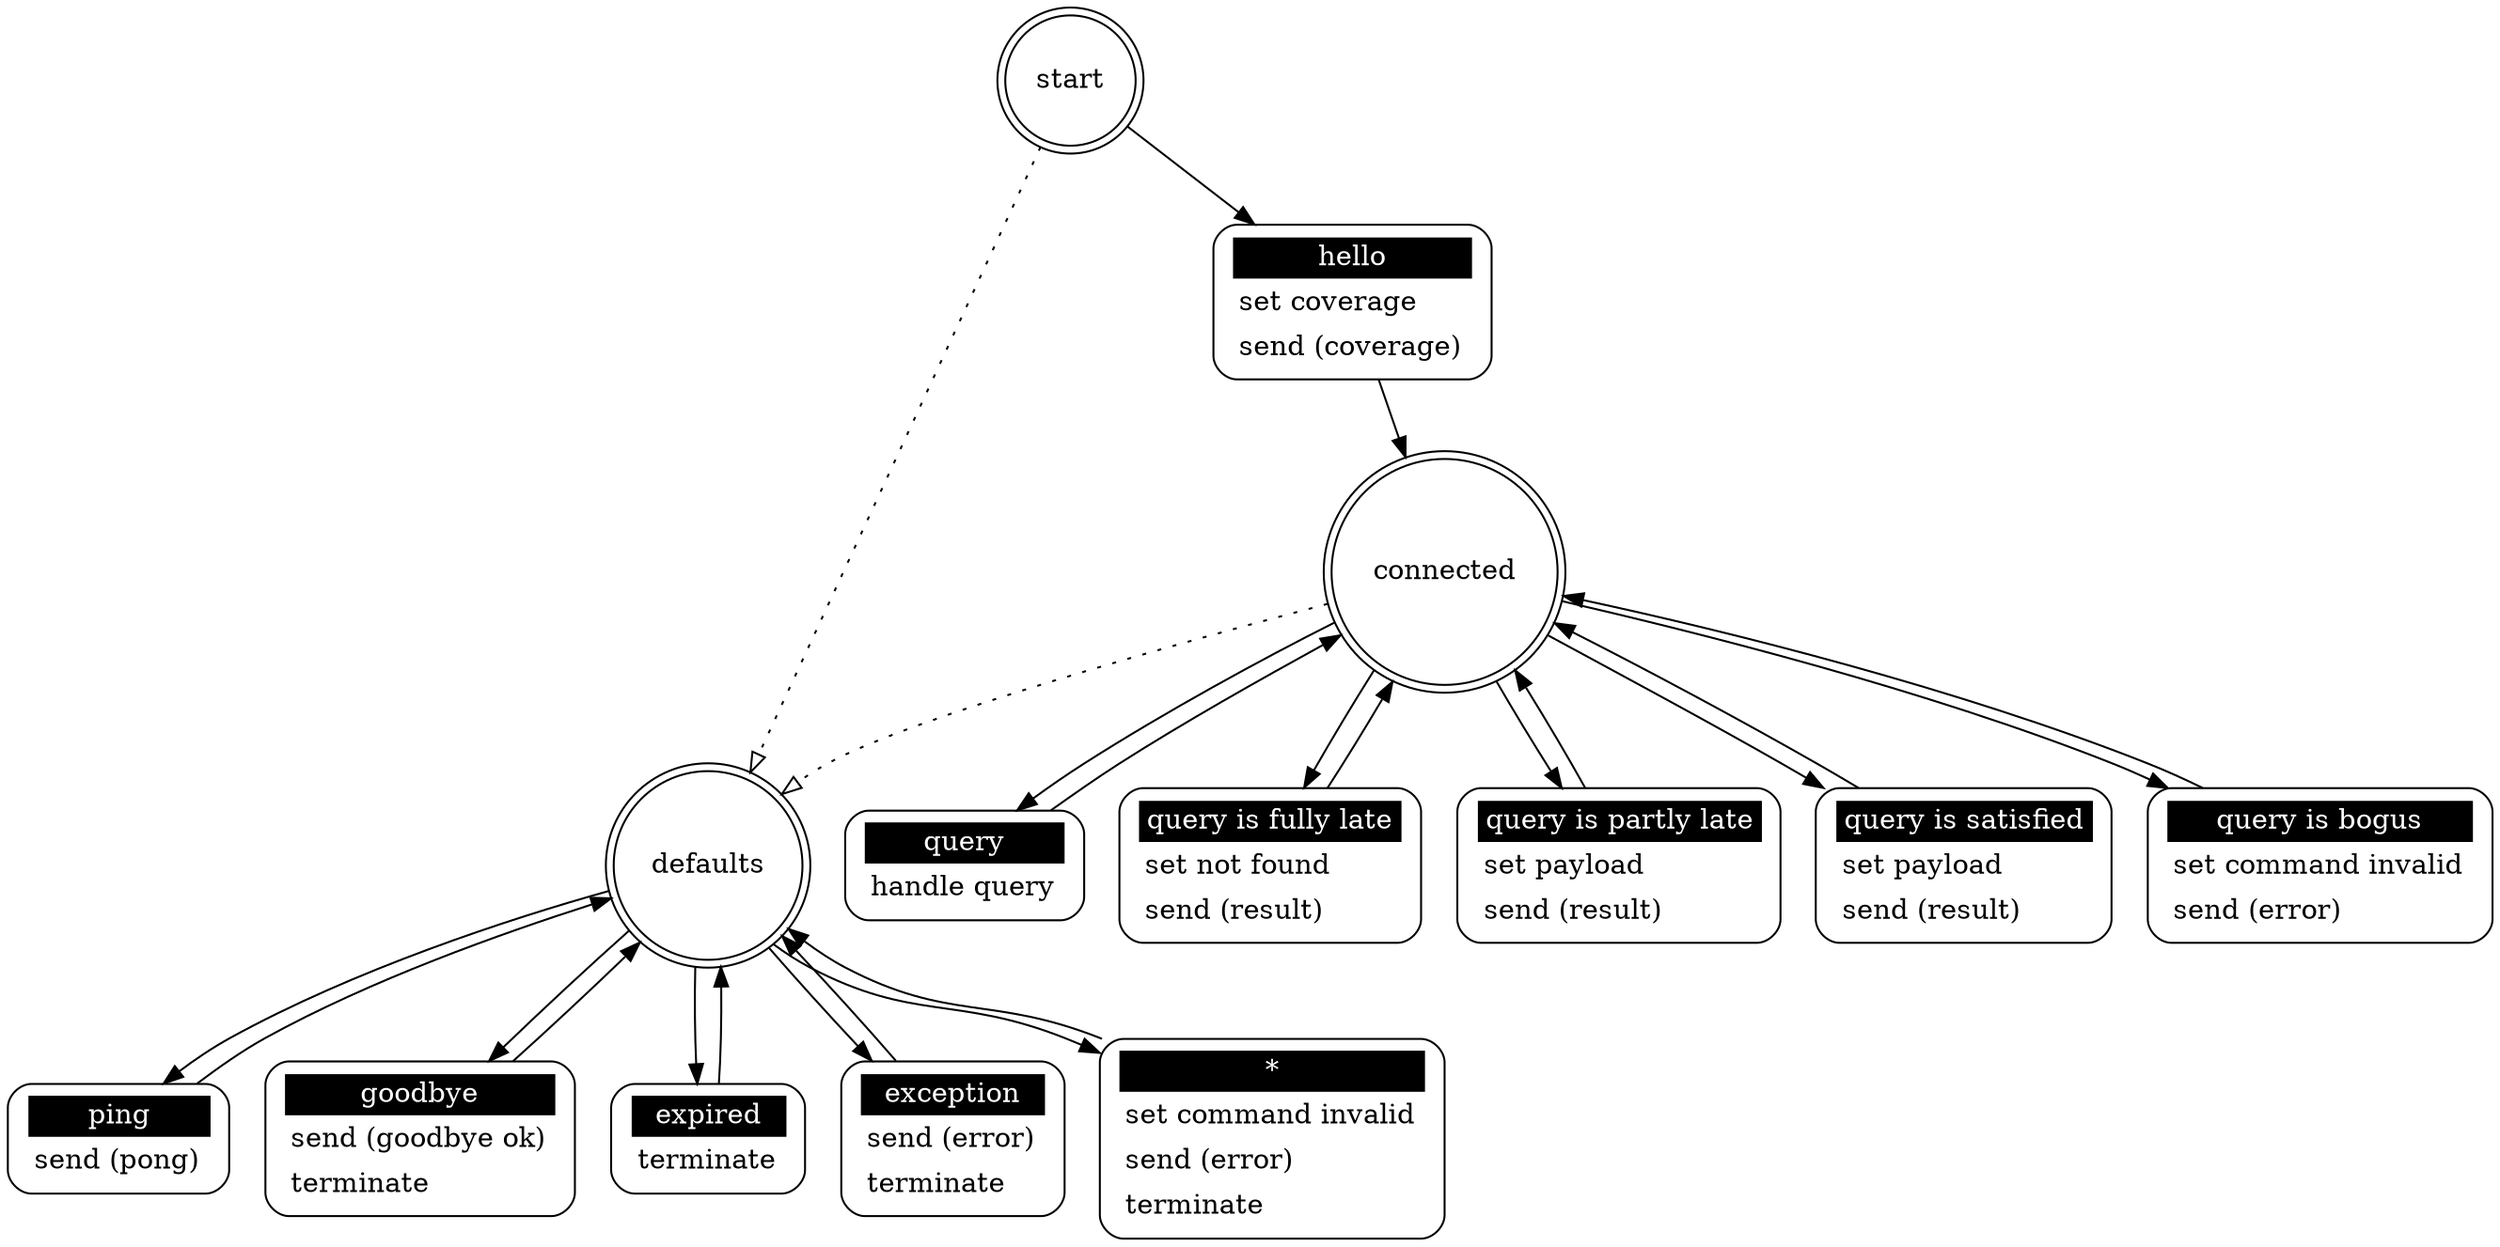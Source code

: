 ## Automatically generated from tpq_server.xml by gsl
digraph "tpq_server" {
 "start" -> "defaults" [style=dotted,arrowhead=empty]
 "connected" -> "defaults" [style=dotted,arrowhead=empty]

 "start" [shape = "doublecircle"];
 "start hello" [shape = "Mrecord" style = solid label = <<table border="0" cellborder="0" cellpadding="3" bgcolor="white"><tr><td bgcolor="black" align="center" colspan="2"><font color="white">hello</font></td></tr><tr><td align="left" port="r3">set coverage</td></tr><tr><td align="left" port="r3">send (coverage)</td></tr></table>>];
 "start" -> "start hello";
 "start hello" -> "connected";

 "connected" [shape = "doublecircle"];
 "connected query" [shape = "Mrecord" style = solid label = <<table border="0" cellborder="0" cellpadding="3" bgcolor="white"><tr><td bgcolor="black" align="center" colspan="2"><font color="white">query</font></td></tr><tr><td align="left" port="r3">handle query</td></tr></table>>];
 "connected" -> "connected query";
 "connected query" -> "connected";
 "connected query is fully late" [shape = "Mrecord" style = solid label = <<table border="0" cellborder="0" cellpadding="3" bgcolor="white"><tr><td bgcolor="black" align="center" colspan="2"><font color="white">query is fully late</font></td></tr><tr><td align="left" port="r3">set not found</td></tr><tr><td align="left" port="r3">send (result)</td></tr></table>>];
 "connected" -> "connected query is fully late";
 "connected query is fully late" -> "connected";
 "connected query is partly late" [shape = "Mrecord" style = solid label = <<table border="0" cellborder="0" cellpadding="3" bgcolor="white"><tr><td bgcolor="black" align="center" colspan="2"><font color="white">query is partly late</font></td></tr><tr><td align="left" port="r3">set payload</td></tr><tr><td align="left" port="r3">send (result)</td></tr></table>>];
 "connected" -> "connected query is partly late";
 "connected query is partly late" -> "connected";
 "connected query is satisfied" [shape = "Mrecord" style = solid label = <<table border="0" cellborder="0" cellpadding="3" bgcolor="white"><tr><td bgcolor="black" align="center" colspan="2"><font color="white">query is satisfied</font></td></tr><tr><td align="left" port="r3">set payload</td></tr><tr><td align="left" port="r3">send (result)</td></tr></table>>];
 "connected" -> "connected query is satisfied";
 "connected query is satisfied" -> "connected";
 "connected query is bogus" [shape = "Mrecord" style = solid label = <<table border="0" cellborder="0" cellpadding="3" bgcolor="white"><tr><td bgcolor="black" align="center" colspan="2"><font color="white">query is bogus</font></td></tr><tr><td align="left" port="r3">set command invalid</td></tr><tr><td align="left" port="r3">send (error)</td></tr></table>>];
 "connected" -> "connected query is bogus";
 "connected query is bogus" -> "connected";

 "defaults" [shape = "doublecircle"];
 "defaults ping" [shape = "Mrecord" style = solid label = <<table border="0" cellborder="0" cellpadding="3" bgcolor="white"><tr><td bgcolor="black" align="center" colspan="2"><font color="white">ping</font></td></tr><tr><td align="left" port="r3">send (pong)</td></tr></table>>];
 "defaults" -> "defaults ping";
 "defaults ping" -> "defaults";
 "defaults goodbye" [shape = "Mrecord" style = solid label = <<table border="0" cellborder="0" cellpadding="3" bgcolor="white"><tr><td bgcolor="black" align="center" colspan="2"><font color="white">goodbye</font></td></tr><tr><td align="left" port="r3">send (goodbye ok)</td></tr><tr><td align="left" port="r3">terminate</td></tr></table>>];
 "defaults" -> "defaults goodbye";
 "defaults goodbye" -> "defaults";
 "defaults expired" [shape = "Mrecord" style = solid label = <<table border="0" cellborder="0" cellpadding="3" bgcolor="white"><tr><td bgcolor="black" align="center" colspan="2"><font color="white">expired</font></td></tr><tr><td align="left" port="r3">terminate</td></tr></table>>];
 "defaults" -> "defaults expired";
 "defaults expired" -> "defaults";
 "defaults exception" [shape = "Mrecord" style = solid label = <<table border="0" cellborder="0" cellpadding="3" bgcolor="white"><tr><td bgcolor="black" align="center" colspan="2"><font color="white">exception</font></td></tr><tr><td align="left" port="r3">send (error)</td></tr><tr><td align="left" port="r3">terminate</td></tr></table>>];
 "defaults" -> "defaults exception";
 "defaults exception" -> "defaults";
 "defaults *" [shape = "Mrecord" style = solid label = <<table border="0" cellborder="0" cellpadding="3" bgcolor="white"><tr><td bgcolor="black" align="center" colspan="2"><font color="white">*</font></td></tr><tr><td align="left" port="r3">set command invalid</td></tr><tr><td align="left" port="r3">send (error)</td></tr><tr><td align="left" port="r3">terminate</td></tr></table>>];
 "defaults" -> "defaults *";
 "defaults *" -> "defaults";
}
